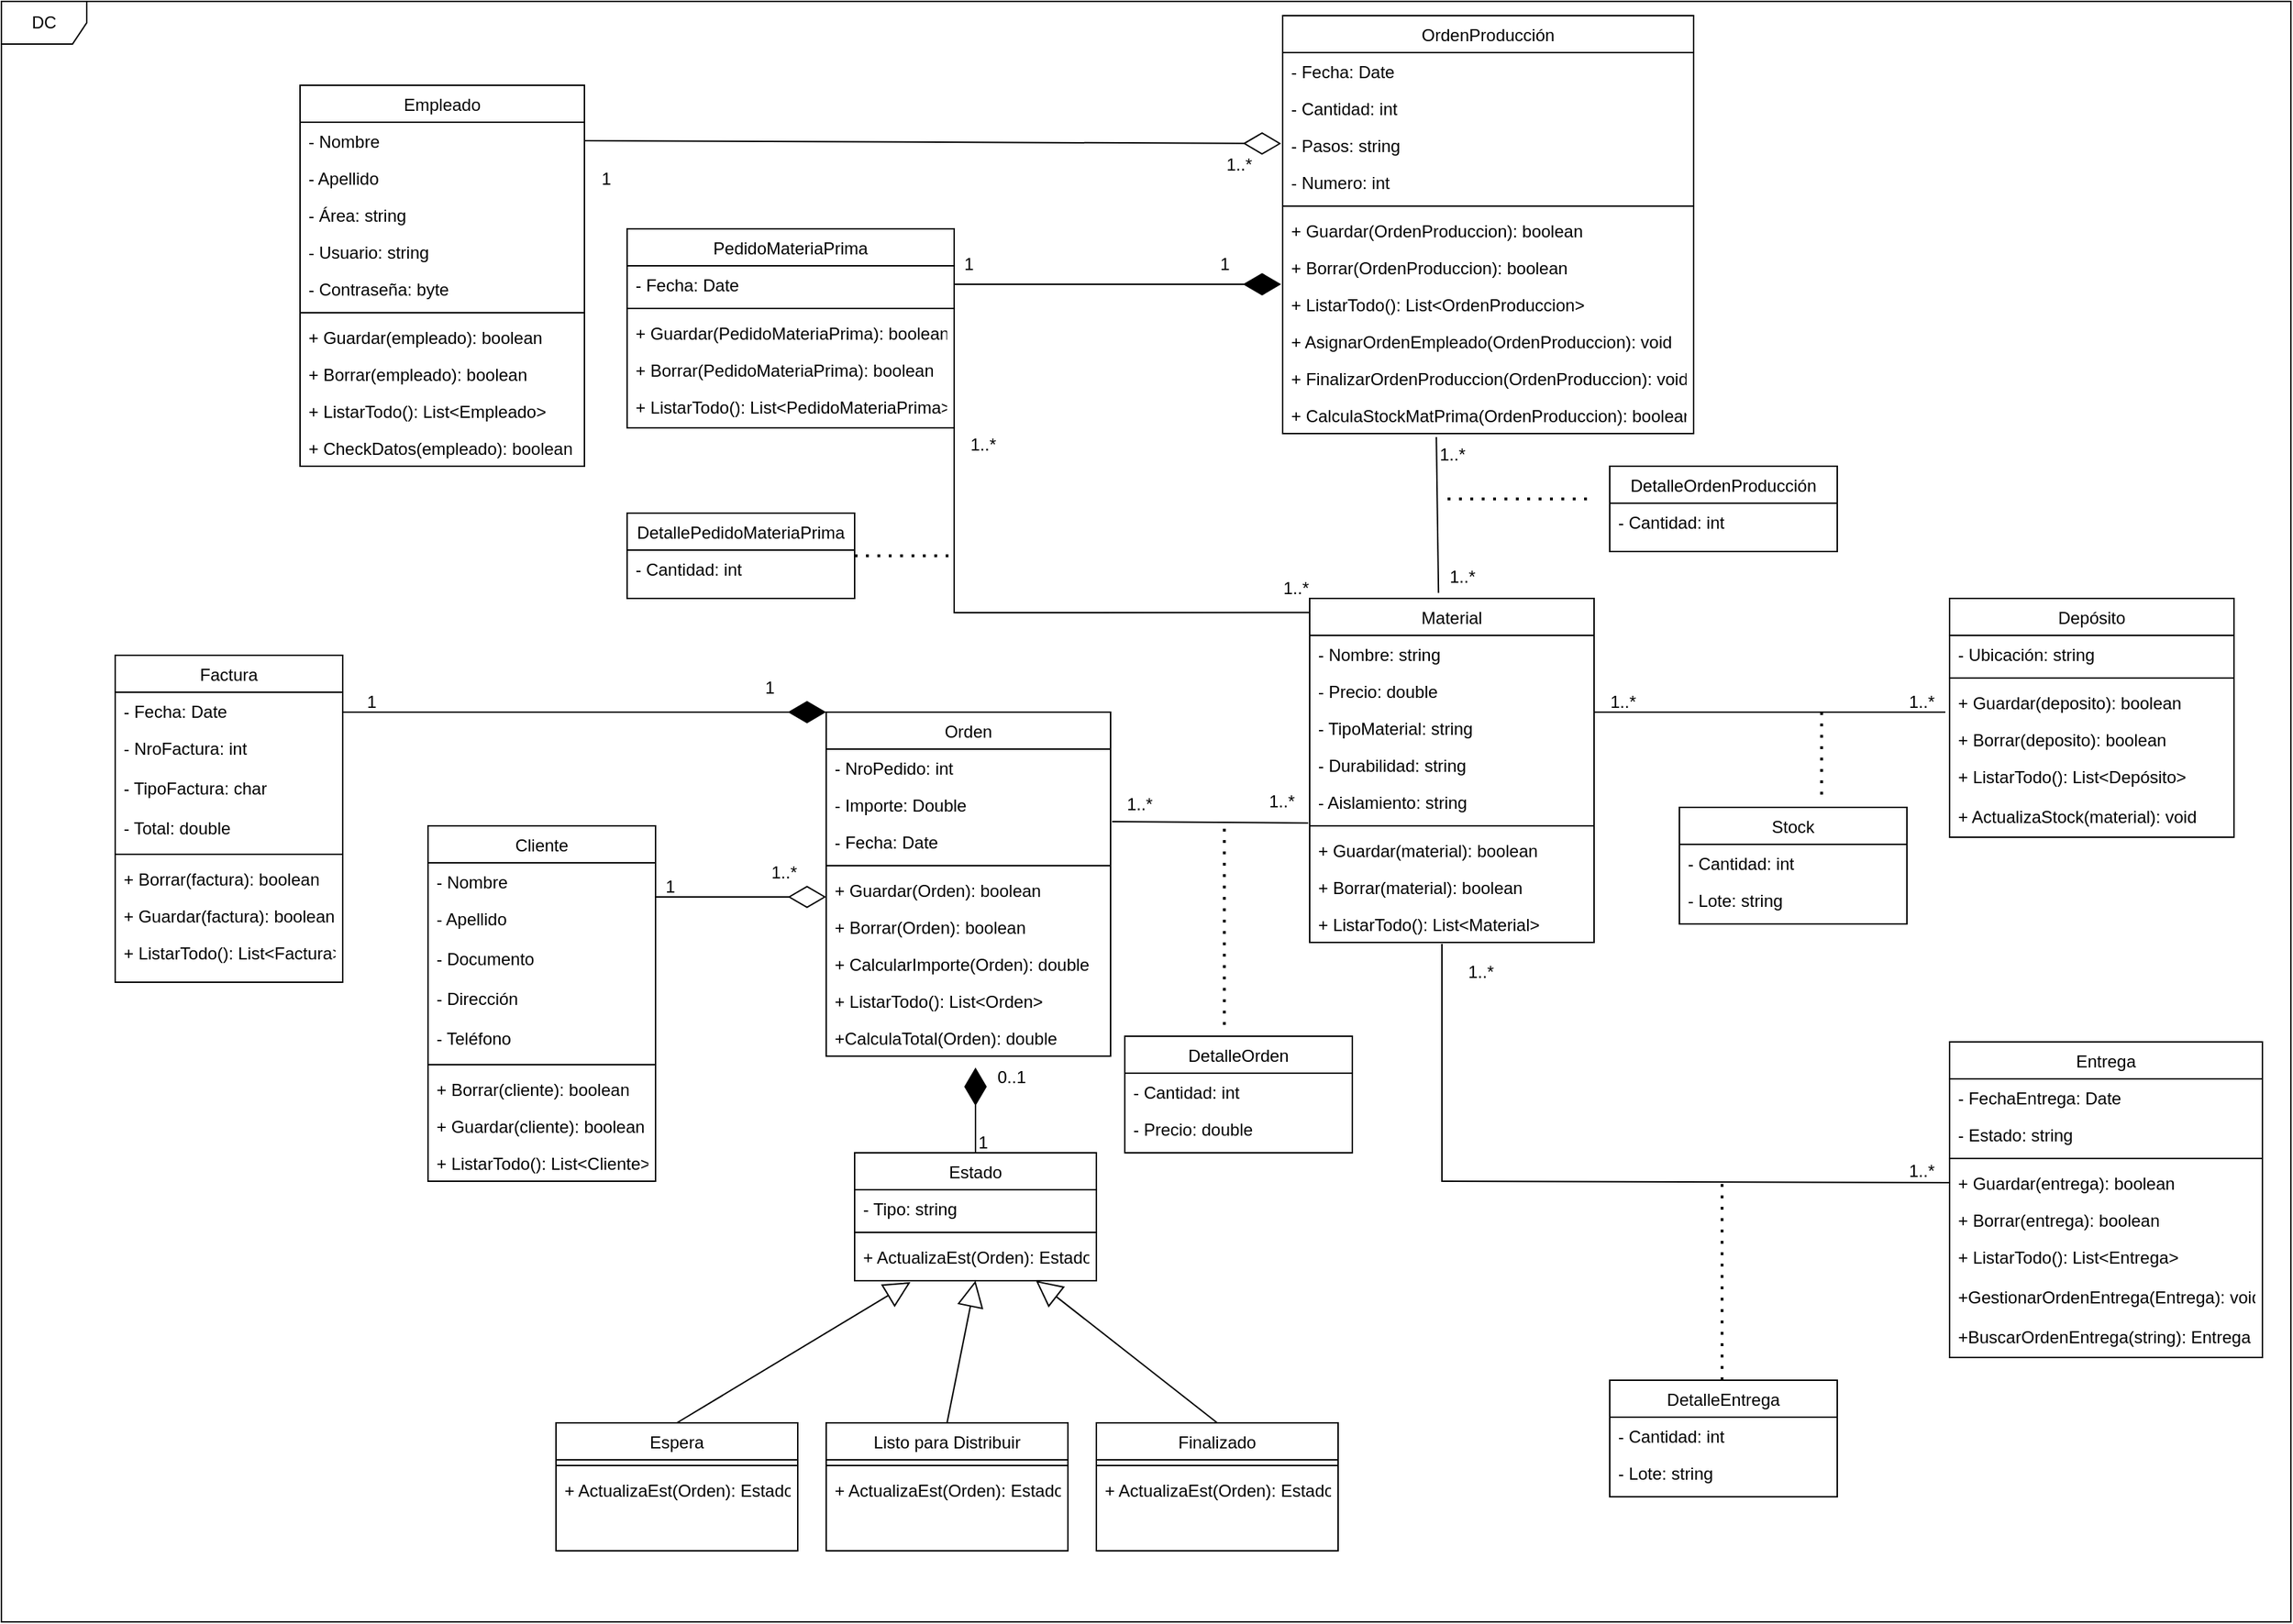 <mxfile version="24.3.1" type="device">
  <diagram id="C5RBs43oDa-KdzZeNtuy" name="Page-1">
    <mxGraphModel dx="2341" dy="2040" grid="1" gridSize="10" guides="1" tooltips="1" connect="1" arrows="1" fold="1" page="1" pageScale="1" pageWidth="827" pageHeight="1169" math="0" shadow="0">
      <root>
        <mxCell id="WIyWlLk6GJQsqaUBKTNV-0" />
        <mxCell id="WIyWlLk6GJQsqaUBKTNV-1" parent="WIyWlLk6GJQsqaUBKTNV-0" />
        <mxCell id="zkfFHV4jXpPFQw0GAbJ--0" value="Estado" style="swimlane;fontStyle=0;align=center;verticalAlign=top;childLayout=stackLayout;horizontal=1;startSize=26;horizontalStack=0;resizeParent=1;resizeLast=0;collapsible=1;marginBottom=0;rounded=0;shadow=0;strokeWidth=1;" parent="WIyWlLk6GJQsqaUBKTNV-1" vertex="1">
          <mxGeometry x="420" y="630" width="170" height="90" as="geometry">
            <mxRectangle x="230" y="140" width="160" height="26" as="alternateBounds" />
          </mxGeometry>
        </mxCell>
        <mxCell id="zkfFHV4jXpPFQw0GAbJ--1" value="- Tipo: string" style="text;align=left;verticalAlign=top;spacingLeft=4;spacingRight=4;overflow=hidden;rotatable=0;points=[[0,0.5],[1,0.5]];portConstraint=eastwest;" parent="zkfFHV4jXpPFQw0GAbJ--0" vertex="1">
          <mxGeometry y="26" width="170" height="26" as="geometry" />
        </mxCell>
        <mxCell id="zkfFHV4jXpPFQw0GAbJ--4" value="" style="line;html=1;strokeWidth=1;align=left;verticalAlign=middle;spacingTop=-1;spacingLeft=3;spacingRight=3;rotatable=0;labelPosition=right;points=[];portConstraint=eastwest;" parent="zkfFHV4jXpPFQw0GAbJ--0" vertex="1">
          <mxGeometry y="52" width="170" height="8" as="geometry" />
        </mxCell>
        <mxCell id="zkfFHV4jXpPFQw0GAbJ--5" value="+ ActualizaEst(Orden): Estado" style="text;align=left;verticalAlign=top;spacingLeft=4;spacingRight=4;overflow=hidden;rotatable=0;points=[[0,0.5],[1,0.5]];portConstraint=eastwest;" parent="zkfFHV4jXpPFQw0GAbJ--0" vertex="1">
          <mxGeometry y="60" width="170" height="26" as="geometry" />
        </mxCell>
        <mxCell id="zkfFHV4jXpPFQw0GAbJ--6" value="Cliente" style="swimlane;fontStyle=0;align=center;verticalAlign=top;childLayout=stackLayout;horizontal=1;startSize=26;horizontalStack=0;resizeParent=1;resizeLast=0;collapsible=1;marginBottom=0;rounded=0;shadow=0;strokeWidth=1;" parent="WIyWlLk6GJQsqaUBKTNV-1" vertex="1">
          <mxGeometry x="120" y="400" width="160" height="250" as="geometry">
            <mxRectangle x="130" y="380" width="160" height="26" as="alternateBounds" />
          </mxGeometry>
        </mxCell>
        <mxCell id="zkfFHV4jXpPFQw0GAbJ--7" value="- Nombre" style="text;align=left;verticalAlign=top;spacingLeft=4;spacingRight=4;overflow=hidden;rotatable=0;points=[[0,0.5],[1,0.5]];portConstraint=eastwest;" parent="zkfFHV4jXpPFQw0GAbJ--6" vertex="1">
          <mxGeometry y="26" width="160" height="26" as="geometry" />
        </mxCell>
        <mxCell id="zkfFHV4jXpPFQw0GAbJ--8" value="- Apellido" style="text;align=left;verticalAlign=top;spacingLeft=4;spacingRight=4;overflow=hidden;rotatable=0;points=[[0,0.5],[1,0.5]];portConstraint=eastwest;rounded=0;shadow=0;html=0;" parent="zkfFHV4jXpPFQw0GAbJ--6" vertex="1">
          <mxGeometry y="52" width="160" height="28" as="geometry" />
        </mxCell>
        <mxCell id="eec74nDfHOGVqvUnfNfP-1" value="- Documento" style="text;align=left;verticalAlign=top;spacingLeft=4;spacingRight=4;overflow=hidden;rotatable=0;points=[[0,0.5],[1,0.5]];portConstraint=eastwest;rounded=0;shadow=0;html=0;" parent="zkfFHV4jXpPFQw0GAbJ--6" vertex="1">
          <mxGeometry y="80" width="160" height="28" as="geometry" />
        </mxCell>
        <mxCell id="eec74nDfHOGVqvUnfNfP-2" value="- Dirección" style="text;align=left;verticalAlign=top;spacingLeft=4;spacingRight=4;overflow=hidden;rotatable=0;points=[[0,0.5],[1,0.5]];portConstraint=eastwest;rounded=0;shadow=0;html=0;" parent="zkfFHV4jXpPFQw0GAbJ--6" vertex="1">
          <mxGeometry y="108" width="160" height="28" as="geometry" />
        </mxCell>
        <mxCell id="eec74nDfHOGVqvUnfNfP-3" value="- Teléfono" style="text;align=left;verticalAlign=top;spacingLeft=4;spacingRight=4;overflow=hidden;rotatable=0;points=[[0,0.5],[1,0.5]];portConstraint=eastwest;rounded=0;shadow=0;html=0;" parent="zkfFHV4jXpPFQw0GAbJ--6" vertex="1">
          <mxGeometry y="136" width="160" height="28" as="geometry" />
        </mxCell>
        <mxCell id="zkfFHV4jXpPFQw0GAbJ--9" value="" style="line;html=1;strokeWidth=1;align=left;verticalAlign=middle;spacingTop=-1;spacingLeft=3;spacingRight=3;rotatable=0;labelPosition=right;points=[];portConstraint=eastwest;" parent="zkfFHV4jXpPFQw0GAbJ--6" vertex="1">
          <mxGeometry y="164" width="160" height="8" as="geometry" />
        </mxCell>
        <mxCell id="zkfFHV4jXpPFQw0GAbJ--11" value="+ Borrar(cliente): boolean" style="text;align=left;verticalAlign=top;spacingLeft=4;spacingRight=4;overflow=hidden;rotatable=0;points=[[0,0.5],[1,0.5]];portConstraint=eastwest;" parent="zkfFHV4jXpPFQw0GAbJ--6" vertex="1">
          <mxGeometry y="172" width="160" height="26" as="geometry" />
        </mxCell>
        <mxCell id="eec74nDfHOGVqvUnfNfP-4" value="+ Guardar(cliente): boolean" style="text;align=left;verticalAlign=top;spacingLeft=4;spacingRight=4;overflow=hidden;rotatable=0;points=[[0,0.5],[1,0.5]];portConstraint=eastwest;" parent="zkfFHV4jXpPFQw0GAbJ--6" vertex="1">
          <mxGeometry y="198" width="160" height="26" as="geometry" />
        </mxCell>
        <mxCell id="eec74nDfHOGVqvUnfNfP-5" value="+ ListarTodo(): List&lt;Cliente&gt;" style="text;align=left;verticalAlign=top;spacingLeft=4;spacingRight=4;overflow=hidden;rotatable=0;points=[[0,0.5],[1,0.5]];portConstraint=eastwest;" parent="zkfFHV4jXpPFQw0GAbJ--6" vertex="1">
          <mxGeometry y="224" width="160" height="26" as="geometry" />
        </mxCell>
        <mxCell id="zkfFHV4jXpPFQw0GAbJ--17" value="Orden" style="swimlane;fontStyle=0;align=center;verticalAlign=top;childLayout=stackLayout;horizontal=1;startSize=26;horizontalStack=0;resizeParent=1;resizeLast=0;collapsible=1;marginBottom=0;rounded=0;shadow=0;strokeWidth=1;" parent="WIyWlLk6GJQsqaUBKTNV-1" vertex="1">
          <mxGeometry x="400" y="320" width="200" height="242" as="geometry">
            <mxRectangle x="550" y="140" width="160" height="26" as="alternateBounds" />
          </mxGeometry>
        </mxCell>
        <mxCell id="zkfFHV4jXpPFQw0GAbJ--18" value="- NroPedido: int" style="text;align=left;verticalAlign=top;spacingLeft=4;spacingRight=4;overflow=hidden;rotatable=0;points=[[0,0.5],[1,0.5]];portConstraint=eastwest;" parent="zkfFHV4jXpPFQw0GAbJ--17" vertex="1">
          <mxGeometry y="26" width="200" height="26" as="geometry" />
        </mxCell>
        <mxCell id="zkfFHV4jXpPFQw0GAbJ--19" value="- Importe: Double" style="text;align=left;verticalAlign=top;spacingLeft=4;spacingRight=4;overflow=hidden;rotatable=0;points=[[0,0.5],[1,0.5]];portConstraint=eastwest;rounded=0;shadow=0;html=0;" parent="zkfFHV4jXpPFQw0GAbJ--17" vertex="1">
          <mxGeometry y="52" width="200" height="26" as="geometry" />
        </mxCell>
        <mxCell id="zkfFHV4jXpPFQw0GAbJ--20" value="- Fecha: Date" style="text;align=left;verticalAlign=top;spacingLeft=4;spacingRight=4;overflow=hidden;rotatable=0;points=[[0,0.5],[1,0.5]];portConstraint=eastwest;rounded=0;shadow=0;html=0;" parent="zkfFHV4jXpPFQw0GAbJ--17" vertex="1">
          <mxGeometry y="78" width="200" height="26" as="geometry" />
        </mxCell>
        <mxCell id="zkfFHV4jXpPFQw0GAbJ--23" value="" style="line;html=1;strokeWidth=1;align=left;verticalAlign=middle;spacingTop=-1;spacingLeft=3;spacingRight=3;rotatable=0;labelPosition=right;points=[];portConstraint=eastwest;" parent="zkfFHV4jXpPFQw0GAbJ--17" vertex="1">
          <mxGeometry y="104" width="200" height="8" as="geometry" />
        </mxCell>
        <mxCell id="zkfFHV4jXpPFQw0GAbJ--24" value="+ Guardar(Orden): boolean" style="text;align=left;verticalAlign=top;spacingLeft=4;spacingRight=4;overflow=hidden;rotatable=0;points=[[0,0.5],[1,0.5]];portConstraint=eastwest;" parent="zkfFHV4jXpPFQw0GAbJ--17" vertex="1">
          <mxGeometry y="112" width="200" height="26" as="geometry" />
        </mxCell>
        <mxCell id="zkfFHV4jXpPFQw0GAbJ--25" value="+ Borrar(Orden): boolean" style="text;align=left;verticalAlign=top;spacingLeft=4;spacingRight=4;overflow=hidden;rotatable=0;points=[[0,0.5],[1,0.5]];portConstraint=eastwest;" parent="zkfFHV4jXpPFQw0GAbJ--17" vertex="1">
          <mxGeometry y="138" width="200" height="26" as="geometry" />
        </mxCell>
        <mxCell id="eec74nDfHOGVqvUnfNfP-6" value="+ CalcularImporte(Orden): double" style="text;align=left;verticalAlign=top;spacingLeft=4;spacingRight=4;overflow=hidden;rotatable=0;points=[[0,0.5],[1,0.5]];portConstraint=eastwest;" parent="zkfFHV4jXpPFQw0GAbJ--17" vertex="1">
          <mxGeometry y="164" width="200" height="26" as="geometry" />
        </mxCell>
        <mxCell id="eec74nDfHOGVqvUnfNfP-7" value="+ ListarTodo(): List&lt;Orden&gt;" style="text;align=left;verticalAlign=top;spacingLeft=4;spacingRight=4;overflow=hidden;rotatable=0;points=[[0,0.5],[1,0.5]];portConstraint=eastwest;" parent="zkfFHV4jXpPFQw0GAbJ--17" vertex="1">
          <mxGeometry y="190" width="200" height="26" as="geometry" />
        </mxCell>
        <mxCell id="77dy3_V7ZbpYjgNAwlDc-8" value="+CalculaTotal(Orden): double" style="text;align=left;verticalAlign=top;spacingLeft=4;spacingRight=4;overflow=hidden;rotatable=0;points=[[0,0.5],[1,0.5]];portConstraint=eastwest;" vertex="1" parent="zkfFHV4jXpPFQw0GAbJ--17">
          <mxGeometry y="216" width="200" height="26" as="geometry" />
        </mxCell>
        <mxCell id="eec74nDfHOGVqvUnfNfP-8" value="" style="endArrow=block;endSize=16;endFill=0;html=1;rounded=0;entryX=0.231;entryY=1.192;entryDx=0;entryDy=0;entryPerimeter=0;exitX=0.5;exitY=0;exitDx=0;exitDy=0;" parent="WIyWlLk6GJQsqaUBKTNV-1" source="eec74nDfHOGVqvUnfNfP-9" target="zkfFHV4jXpPFQw0GAbJ--5" edge="1">
          <mxGeometry x="-0.188" y="65" width="160" relative="1" as="geometry">
            <mxPoint x="380" y="820" as="sourcePoint" />
            <mxPoint x="350" y="830" as="targetPoint" />
            <mxPoint as="offset" />
          </mxGeometry>
        </mxCell>
        <mxCell id="eec74nDfHOGVqvUnfNfP-9" value="Espera" style="swimlane;fontStyle=0;align=center;verticalAlign=top;childLayout=stackLayout;horizontal=1;startSize=26;horizontalStack=0;resizeParent=1;resizeLast=0;collapsible=1;marginBottom=0;rounded=0;shadow=0;strokeWidth=1;" parent="WIyWlLk6GJQsqaUBKTNV-1" vertex="1">
          <mxGeometry x="210" y="820" width="170" height="90" as="geometry">
            <mxRectangle x="230" y="140" width="160" height="26" as="alternateBounds" />
          </mxGeometry>
        </mxCell>
        <mxCell id="eec74nDfHOGVqvUnfNfP-11" value="" style="line;html=1;strokeWidth=1;align=left;verticalAlign=middle;spacingTop=-1;spacingLeft=3;spacingRight=3;rotatable=0;labelPosition=right;points=[];portConstraint=eastwest;" parent="eec74nDfHOGVqvUnfNfP-9" vertex="1">
          <mxGeometry y="26" width="170" height="8" as="geometry" />
        </mxCell>
        <mxCell id="eec74nDfHOGVqvUnfNfP-12" value="+ ActualizaEst(Orden): Estado" style="text;align=left;verticalAlign=top;spacingLeft=4;spacingRight=4;overflow=hidden;rotatable=0;points=[[0,0.5],[1,0.5]];portConstraint=eastwest;" parent="eec74nDfHOGVqvUnfNfP-9" vertex="1">
          <mxGeometry y="34" width="170" height="26" as="geometry" />
        </mxCell>
        <mxCell id="eec74nDfHOGVqvUnfNfP-13" value="Finalizado" style="swimlane;fontStyle=0;align=center;verticalAlign=top;childLayout=stackLayout;horizontal=1;startSize=26;horizontalStack=0;resizeParent=1;resizeLast=0;collapsible=1;marginBottom=0;rounded=0;shadow=0;strokeWidth=1;" parent="WIyWlLk6GJQsqaUBKTNV-1" vertex="1">
          <mxGeometry x="590" y="820" width="170" height="90" as="geometry">
            <mxRectangle x="230" y="140" width="160" height="26" as="alternateBounds" />
          </mxGeometry>
        </mxCell>
        <mxCell id="eec74nDfHOGVqvUnfNfP-15" value="" style="line;html=1;strokeWidth=1;align=left;verticalAlign=middle;spacingTop=-1;spacingLeft=3;spacingRight=3;rotatable=0;labelPosition=right;points=[];portConstraint=eastwest;" parent="eec74nDfHOGVqvUnfNfP-13" vertex="1">
          <mxGeometry y="26" width="170" height="8" as="geometry" />
        </mxCell>
        <mxCell id="eec74nDfHOGVqvUnfNfP-16" value="+ ActualizaEst(Orden): Estado" style="text;align=left;verticalAlign=top;spacingLeft=4;spacingRight=4;overflow=hidden;rotatable=0;points=[[0,0.5],[1,0.5]];portConstraint=eastwest;" parent="eec74nDfHOGVqvUnfNfP-13" vertex="1">
          <mxGeometry y="34" width="170" height="26" as="geometry" />
        </mxCell>
        <mxCell id="eec74nDfHOGVqvUnfNfP-17" value="" style="endArrow=block;endSize=16;endFill=0;html=1;rounded=0;entryX=0.75;entryY=1;entryDx=0;entryDy=0;exitX=0.5;exitY=0;exitDx=0;exitDy=0;" parent="WIyWlLk6GJQsqaUBKTNV-1" source="eec74nDfHOGVqvUnfNfP-13" target="zkfFHV4jXpPFQw0GAbJ--0" edge="1">
          <mxGeometry x="-0.188" y="65" width="160" relative="1" as="geometry">
            <mxPoint x="390" y="830" as="sourcePoint" />
            <mxPoint x="467" y="731" as="targetPoint" />
            <mxPoint as="offset" />
          </mxGeometry>
        </mxCell>
        <mxCell id="eec74nDfHOGVqvUnfNfP-18" value="Material" style="swimlane;fontStyle=0;align=center;verticalAlign=top;childLayout=stackLayout;horizontal=1;startSize=26;horizontalStack=0;resizeParent=1;resizeLast=0;collapsible=1;marginBottom=0;rounded=0;shadow=0;strokeWidth=1;" parent="WIyWlLk6GJQsqaUBKTNV-1" vertex="1">
          <mxGeometry x="740" y="240" width="200" height="242" as="geometry">
            <mxRectangle x="550" y="140" width="160" height="26" as="alternateBounds" />
          </mxGeometry>
        </mxCell>
        <mxCell id="eec74nDfHOGVqvUnfNfP-19" value="- Nombre: string" style="text;align=left;verticalAlign=top;spacingLeft=4;spacingRight=4;overflow=hidden;rotatable=0;points=[[0,0.5],[1,0.5]];portConstraint=eastwest;" parent="eec74nDfHOGVqvUnfNfP-18" vertex="1">
          <mxGeometry y="26" width="200" height="26" as="geometry" />
        </mxCell>
        <mxCell id="eec74nDfHOGVqvUnfNfP-20" value="- Precio: double" style="text;align=left;verticalAlign=top;spacingLeft=4;spacingRight=4;overflow=hidden;rotatable=0;points=[[0,0.5],[1,0.5]];portConstraint=eastwest;rounded=0;shadow=0;html=0;" parent="eec74nDfHOGVqvUnfNfP-18" vertex="1">
          <mxGeometry y="52" width="200" height="26" as="geometry" />
        </mxCell>
        <mxCell id="eec74nDfHOGVqvUnfNfP-21" value="- TipoMaterial: string" style="text;align=left;verticalAlign=top;spacingLeft=4;spacingRight=4;overflow=hidden;rotatable=0;points=[[0,0.5],[1,0.5]];portConstraint=eastwest;rounded=0;shadow=0;html=0;" parent="eec74nDfHOGVqvUnfNfP-18" vertex="1">
          <mxGeometry y="78" width="200" height="26" as="geometry" />
        </mxCell>
        <mxCell id="eec74nDfHOGVqvUnfNfP-28" value="- Durabilidad: string" style="text;align=left;verticalAlign=top;spacingLeft=4;spacingRight=4;overflow=hidden;rotatable=0;points=[[0,0.5],[1,0.5]];portConstraint=eastwest;rounded=0;shadow=0;html=0;" parent="eec74nDfHOGVqvUnfNfP-18" vertex="1">
          <mxGeometry y="104" width="200" height="26" as="geometry" />
        </mxCell>
        <mxCell id="eec74nDfHOGVqvUnfNfP-27" value="- Aislamiento: string" style="text;align=left;verticalAlign=top;spacingLeft=4;spacingRight=4;overflow=hidden;rotatable=0;points=[[0,0.5],[1,0.5]];portConstraint=eastwest;rounded=0;shadow=0;html=0;" parent="eec74nDfHOGVqvUnfNfP-18" vertex="1">
          <mxGeometry y="130" width="200" height="26" as="geometry" />
        </mxCell>
        <mxCell id="eec74nDfHOGVqvUnfNfP-22" value="" style="line;html=1;strokeWidth=1;align=left;verticalAlign=middle;spacingTop=-1;spacingLeft=3;spacingRight=3;rotatable=0;labelPosition=right;points=[];portConstraint=eastwest;" parent="eec74nDfHOGVqvUnfNfP-18" vertex="1">
          <mxGeometry y="156" width="200" height="8" as="geometry" />
        </mxCell>
        <mxCell id="eec74nDfHOGVqvUnfNfP-23" value="+ Guardar(material): boolean" style="text;align=left;verticalAlign=top;spacingLeft=4;spacingRight=4;overflow=hidden;rotatable=0;points=[[0,0.5],[1,0.5]];portConstraint=eastwest;" parent="eec74nDfHOGVqvUnfNfP-18" vertex="1">
          <mxGeometry y="164" width="200" height="26" as="geometry" />
        </mxCell>
        <mxCell id="eec74nDfHOGVqvUnfNfP-24" value="+ Borrar(material): boolean" style="text;align=left;verticalAlign=top;spacingLeft=4;spacingRight=4;overflow=hidden;rotatable=0;points=[[0,0.5],[1,0.5]];portConstraint=eastwest;" parent="eec74nDfHOGVqvUnfNfP-18" vertex="1">
          <mxGeometry y="190" width="200" height="26" as="geometry" />
        </mxCell>
        <mxCell id="eec74nDfHOGVqvUnfNfP-26" value="+ ListarTodo(): List&lt;Material&gt;" style="text;align=left;verticalAlign=top;spacingLeft=4;spacingRight=4;overflow=hidden;rotatable=0;points=[[0,0.5],[1,0.5]];portConstraint=eastwest;" parent="eec74nDfHOGVqvUnfNfP-18" vertex="1">
          <mxGeometry y="216" width="200" height="26" as="geometry" />
        </mxCell>
        <mxCell id="eec74nDfHOGVqvUnfNfP-29" value="Depósito" style="swimlane;fontStyle=0;align=center;verticalAlign=top;childLayout=stackLayout;horizontal=1;startSize=26;horizontalStack=0;resizeParent=1;resizeLast=0;collapsible=1;marginBottom=0;rounded=0;shadow=0;strokeWidth=1;" parent="WIyWlLk6GJQsqaUBKTNV-1" vertex="1">
          <mxGeometry x="1190" y="240" width="200" height="168" as="geometry">
            <mxRectangle x="550" y="140" width="160" height="26" as="alternateBounds" />
          </mxGeometry>
        </mxCell>
        <mxCell id="eec74nDfHOGVqvUnfNfP-31" value="- Ubicación: string" style="text;align=left;verticalAlign=top;spacingLeft=4;spacingRight=4;overflow=hidden;rotatable=0;points=[[0,0.5],[1,0.5]];portConstraint=eastwest;rounded=0;shadow=0;html=0;" parent="eec74nDfHOGVqvUnfNfP-29" vertex="1">
          <mxGeometry y="26" width="200" height="26" as="geometry" />
        </mxCell>
        <mxCell id="eec74nDfHOGVqvUnfNfP-35" value="" style="line;html=1;strokeWidth=1;align=left;verticalAlign=middle;spacingTop=-1;spacingLeft=3;spacingRight=3;rotatable=0;labelPosition=right;points=[];portConstraint=eastwest;" parent="eec74nDfHOGVqvUnfNfP-29" vertex="1">
          <mxGeometry y="52" width="200" height="8" as="geometry" />
        </mxCell>
        <mxCell id="eec74nDfHOGVqvUnfNfP-36" value="+ Guardar(deposito): boolean" style="text;align=left;verticalAlign=top;spacingLeft=4;spacingRight=4;overflow=hidden;rotatable=0;points=[[0,0.5],[1,0.5]];portConstraint=eastwest;" parent="eec74nDfHOGVqvUnfNfP-29" vertex="1">
          <mxGeometry y="60" width="200" height="26" as="geometry" />
        </mxCell>
        <mxCell id="eec74nDfHOGVqvUnfNfP-37" value="+ Borrar(deposito): boolean" style="text;align=left;verticalAlign=top;spacingLeft=4;spacingRight=4;overflow=hidden;rotatable=0;points=[[0,0.5],[1,0.5]];portConstraint=eastwest;" parent="eec74nDfHOGVqvUnfNfP-29" vertex="1">
          <mxGeometry y="86" width="200" height="26" as="geometry" />
        </mxCell>
        <mxCell id="eec74nDfHOGVqvUnfNfP-38" value="+ ListarTodo(): List&lt;Depósito&gt;" style="text;align=left;verticalAlign=top;spacingLeft=4;spacingRight=4;overflow=hidden;rotatable=0;points=[[0,0.5],[1,0.5]];portConstraint=eastwest;" parent="eec74nDfHOGVqvUnfNfP-29" vertex="1">
          <mxGeometry y="112" width="200" height="28" as="geometry" />
        </mxCell>
        <mxCell id="eec74nDfHOGVqvUnfNfP-39" value="+ ActualizaStock(material): void" style="text;align=left;verticalAlign=top;spacingLeft=4;spacingRight=4;overflow=hidden;rotatable=0;points=[[0,0.5],[1,0.5]];portConstraint=eastwest;" parent="eec74nDfHOGVqvUnfNfP-29" vertex="1">
          <mxGeometry y="140" width="200" height="28" as="geometry" />
        </mxCell>
        <mxCell id="eec74nDfHOGVqvUnfNfP-40" value="Entrega" style="swimlane;fontStyle=0;align=center;verticalAlign=top;childLayout=stackLayout;horizontal=1;startSize=26;horizontalStack=0;resizeParent=1;resizeLast=0;collapsible=1;marginBottom=0;rounded=0;shadow=0;strokeWidth=1;" parent="WIyWlLk6GJQsqaUBKTNV-1" vertex="1">
          <mxGeometry x="1190" y="552" width="220" height="222" as="geometry">
            <mxRectangle x="550" y="140" width="160" height="26" as="alternateBounds" />
          </mxGeometry>
        </mxCell>
        <mxCell id="eec74nDfHOGVqvUnfNfP-41" value="- FechaEntrega: Date" style="text;align=left;verticalAlign=top;spacingLeft=4;spacingRight=4;overflow=hidden;rotatable=0;points=[[0,0.5],[1,0.5]];portConstraint=eastwest;rounded=0;shadow=0;html=0;" parent="eec74nDfHOGVqvUnfNfP-40" vertex="1">
          <mxGeometry y="26" width="220" height="26" as="geometry" />
        </mxCell>
        <mxCell id="eec74nDfHOGVqvUnfNfP-47" value="- Estado: string" style="text;align=left;verticalAlign=top;spacingLeft=4;spacingRight=4;overflow=hidden;rotatable=0;points=[[0,0.5],[1,0.5]];portConstraint=eastwest;rounded=0;shadow=0;html=0;" parent="eec74nDfHOGVqvUnfNfP-40" vertex="1">
          <mxGeometry y="52" width="220" height="26" as="geometry" />
        </mxCell>
        <mxCell id="eec74nDfHOGVqvUnfNfP-42" value="" style="line;html=1;strokeWidth=1;align=left;verticalAlign=middle;spacingTop=-1;spacingLeft=3;spacingRight=3;rotatable=0;labelPosition=right;points=[];portConstraint=eastwest;" parent="eec74nDfHOGVqvUnfNfP-40" vertex="1">
          <mxGeometry y="78" width="220" height="8" as="geometry" />
        </mxCell>
        <mxCell id="eec74nDfHOGVqvUnfNfP-43" value="+ Guardar(entrega): boolean" style="text;align=left;verticalAlign=top;spacingLeft=4;spacingRight=4;overflow=hidden;rotatable=0;points=[[0,0.5],[1,0.5]];portConstraint=eastwest;" parent="eec74nDfHOGVqvUnfNfP-40" vertex="1">
          <mxGeometry y="86" width="220" height="26" as="geometry" />
        </mxCell>
        <mxCell id="eec74nDfHOGVqvUnfNfP-44" value="+ Borrar(entrega): boolean" style="text;align=left;verticalAlign=top;spacingLeft=4;spacingRight=4;overflow=hidden;rotatable=0;points=[[0,0.5],[1,0.5]];portConstraint=eastwest;" parent="eec74nDfHOGVqvUnfNfP-40" vertex="1">
          <mxGeometry y="112" width="220" height="26" as="geometry" />
        </mxCell>
        <mxCell id="eec74nDfHOGVqvUnfNfP-45" value="+ ListarTodo(): List&lt;Entrega&gt;" style="text;align=left;verticalAlign=top;spacingLeft=4;spacingRight=4;overflow=hidden;rotatable=0;points=[[0,0.5],[1,0.5]];portConstraint=eastwest;" parent="eec74nDfHOGVqvUnfNfP-40" vertex="1">
          <mxGeometry y="138" width="220" height="28" as="geometry" />
        </mxCell>
        <mxCell id="77dy3_V7ZbpYjgNAwlDc-6" value="+GestionarOrdenEntrega(Entrega): void" style="text;align=left;verticalAlign=top;spacingLeft=4;spacingRight=4;overflow=hidden;rotatable=0;points=[[0,0.5],[1,0.5]];portConstraint=eastwest;" vertex="1" parent="eec74nDfHOGVqvUnfNfP-40">
          <mxGeometry y="166" width="220" height="28" as="geometry" />
        </mxCell>
        <mxCell id="77dy3_V7ZbpYjgNAwlDc-7" value="+BuscarOrdenEntrega(string): Entrega" style="text;align=left;verticalAlign=top;spacingLeft=4;spacingRight=4;overflow=hidden;rotatable=0;points=[[0,0.5],[1,0.5]];portConstraint=eastwest;" vertex="1" parent="eec74nDfHOGVqvUnfNfP-40">
          <mxGeometry y="194" width="220" height="28" as="geometry" />
        </mxCell>
        <mxCell id="eec74nDfHOGVqvUnfNfP-48" value="Listo para Distribuir" style="swimlane;fontStyle=0;align=center;verticalAlign=top;childLayout=stackLayout;horizontal=1;startSize=26;horizontalStack=0;resizeParent=1;resizeLast=0;collapsible=1;marginBottom=0;rounded=0;shadow=0;strokeWidth=1;" parent="WIyWlLk6GJQsqaUBKTNV-1" vertex="1">
          <mxGeometry x="400" y="820" width="170" height="90" as="geometry">
            <mxRectangle x="230" y="140" width="160" height="26" as="alternateBounds" />
          </mxGeometry>
        </mxCell>
        <mxCell id="eec74nDfHOGVqvUnfNfP-49" value="" style="line;html=1;strokeWidth=1;align=left;verticalAlign=middle;spacingTop=-1;spacingLeft=3;spacingRight=3;rotatable=0;labelPosition=right;points=[];portConstraint=eastwest;" parent="eec74nDfHOGVqvUnfNfP-48" vertex="1">
          <mxGeometry y="26" width="170" height="8" as="geometry" />
        </mxCell>
        <mxCell id="eec74nDfHOGVqvUnfNfP-50" value="+ ActualizaEst(Orden): Estado" style="text;align=left;verticalAlign=top;spacingLeft=4;spacingRight=4;overflow=hidden;rotatable=0;points=[[0,0.5],[1,0.5]];portConstraint=eastwest;" parent="eec74nDfHOGVqvUnfNfP-48" vertex="1">
          <mxGeometry y="34" width="170" height="26" as="geometry" />
        </mxCell>
        <mxCell id="eec74nDfHOGVqvUnfNfP-51" value="" style="endArrow=block;endSize=16;endFill=0;html=1;rounded=0;entryX=0.5;entryY=1;entryDx=0;entryDy=0;exitX=0.5;exitY=0;exitDx=0;exitDy=0;" parent="WIyWlLk6GJQsqaUBKTNV-1" source="eec74nDfHOGVqvUnfNfP-48" target="zkfFHV4jXpPFQw0GAbJ--0" edge="1">
          <mxGeometry x="-0.188" y="65" width="160" relative="1" as="geometry">
            <mxPoint x="305" y="830" as="sourcePoint" />
            <mxPoint x="467" y="731" as="targetPoint" />
            <mxPoint as="offset" />
          </mxGeometry>
        </mxCell>
        <mxCell id="eec74nDfHOGVqvUnfNfP-55" value="" style="endArrow=none;html=1;rounded=0;exitX=0;exitY=0.5;exitDx=0;exitDy=0;entryX=0.465;entryY=1.038;entryDx=0;entryDy=0;entryPerimeter=0;" parent="WIyWlLk6GJQsqaUBKTNV-1" source="eec74nDfHOGVqvUnfNfP-43" target="eec74nDfHOGVqvUnfNfP-26" edge="1">
          <mxGeometry width="50" height="50" relative="1" as="geometry">
            <mxPoint x="790" y="540" as="sourcePoint" />
            <mxPoint x="840" y="490" as="targetPoint" />
            <Array as="points">
              <mxPoint x="833" y="650" />
            </Array>
          </mxGeometry>
        </mxCell>
        <mxCell id="eec74nDfHOGVqvUnfNfP-56" value="1..*" style="text;html=1;align=center;verticalAlign=middle;resizable=0;points=[];autosize=1;strokeColor=none;fillColor=none;" parent="WIyWlLk6GJQsqaUBKTNV-1" vertex="1">
          <mxGeometry x="840" y="488" width="40" height="30" as="geometry" />
        </mxCell>
        <mxCell id="eec74nDfHOGVqvUnfNfP-57" value="1..*" style="text;html=1;align=center;verticalAlign=middle;resizable=0;points=[];autosize=1;strokeColor=none;fillColor=none;" parent="WIyWlLk6GJQsqaUBKTNV-1" vertex="1">
          <mxGeometry x="1150" y="628" width="40" height="30" as="geometry" />
        </mxCell>
        <mxCell id="eec74nDfHOGVqvUnfNfP-58" value="" style="endArrow=none;html=1;rounded=0;entryX=-0.015;entryY=0.769;entryDx=0;entryDy=0;entryPerimeter=0;" parent="WIyWlLk6GJQsqaUBKTNV-1" target="eec74nDfHOGVqvUnfNfP-36" edge="1">
          <mxGeometry width="50" height="50" relative="1" as="geometry">
            <mxPoint x="940" y="320" as="sourcePoint" />
            <mxPoint x="990" y="270" as="targetPoint" />
          </mxGeometry>
        </mxCell>
        <mxCell id="eec74nDfHOGVqvUnfNfP-59" value="1..*" style="text;html=1;align=center;verticalAlign=middle;resizable=0;points=[];autosize=1;strokeColor=none;fillColor=none;" parent="WIyWlLk6GJQsqaUBKTNV-1" vertex="1">
          <mxGeometry x="940" y="298" width="40" height="30" as="geometry" />
        </mxCell>
        <mxCell id="eec74nDfHOGVqvUnfNfP-60" value="1..*" style="text;html=1;align=center;verticalAlign=middle;resizable=0;points=[];autosize=1;strokeColor=none;fillColor=none;" parent="WIyWlLk6GJQsqaUBKTNV-1" vertex="1">
          <mxGeometry x="1150" y="298" width="40" height="30" as="geometry" />
        </mxCell>
        <mxCell id="eec74nDfHOGVqvUnfNfP-61" value="PedidoMateriaPrima" style="swimlane;fontStyle=0;align=center;verticalAlign=top;childLayout=stackLayout;horizontal=1;startSize=26;horizontalStack=0;resizeParent=1;resizeLast=0;collapsible=1;marginBottom=0;rounded=0;shadow=0;strokeWidth=1;" parent="WIyWlLk6GJQsqaUBKTNV-1" vertex="1">
          <mxGeometry x="260" y="-20" width="230" height="140" as="geometry">
            <mxRectangle x="550" y="140" width="160" height="26" as="alternateBounds" />
          </mxGeometry>
        </mxCell>
        <mxCell id="eec74nDfHOGVqvUnfNfP-64" value="- Fecha: Date" style="text;align=left;verticalAlign=top;spacingLeft=4;spacingRight=4;overflow=hidden;rotatable=0;points=[[0,0.5],[1,0.5]];portConstraint=eastwest;rounded=0;shadow=0;html=0;" parent="eec74nDfHOGVqvUnfNfP-61" vertex="1">
          <mxGeometry y="26" width="230" height="26" as="geometry" />
        </mxCell>
        <mxCell id="eec74nDfHOGVqvUnfNfP-65" value="" style="line;html=1;strokeWidth=1;align=left;verticalAlign=middle;spacingTop=-1;spacingLeft=3;spacingRight=3;rotatable=0;labelPosition=right;points=[];portConstraint=eastwest;" parent="eec74nDfHOGVqvUnfNfP-61" vertex="1">
          <mxGeometry y="52" width="230" height="8" as="geometry" />
        </mxCell>
        <mxCell id="eec74nDfHOGVqvUnfNfP-66" value="+ Guardar(PedidoMateriaPrima): boolean" style="text;align=left;verticalAlign=top;spacingLeft=4;spacingRight=4;overflow=hidden;rotatable=0;points=[[0,0.5],[1,0.5]];portConstraint=eastwest;" parent="eec74nDfHOGVqvUnfNfP-61" vertex="1">
          <mxGeometry y="60" width="230" height="26" as="geometry" />
        </mxCell>
        <mxCell id="eec74nDfHOGVqvUnfNfP-67" value="+ Borrar(PedidoMateriaPrima): boolean" style="text;align=left;verticalAlign=top;spacingLeft=4;spacingRight=4;overflow=hidden;rotatable=0;points=[[0,0.5],[1,0.5]];portConstraint=eastwest;" parent="eec74nDfHOGVqvUnfNfP-61" vertex="1">
          <mxGeometry y="86" width="230" height="26" as="geometry" />
        </mxCell>
        <mxCell id="eec74nDfHOGVqvUnfNfP-69" value="+ ListarTodo(): List&lt;PedidoMateriaPrima&gt;" style="text;align=left;verticalAlign=top;spacingLeft=4;spacingRight=4;overflow=hidden;rotatable=0;points=[[0,0.5],[1,0.5]];portConstraint=eastwest;" parent="eec74nDfHOGVqvUnfNfP-61" vertex="1">
          <mxGeometry y="112" width="230" height="26" as="geometry" />
        </mxCell>
        <mxCell id="eec74nDfHOGVqvUnfNfP-70" value="" style="endArrow=none;html=1;rounded=0;exitX=1;exitY=1;exitDx=0;exitDy=0;entryX=0;entryY=0.041;entryDx=0;entryDy=0;entryPerimeter=0;" parent="WIyWlLk6GJQsqaUBKTNV-1" source="eec74nDfHOGVqvUnfNfP-61" target="eec74nDfHOGVqvUnfNfP-18" edge="1">
          <mxGeometry width="50" height="50" relative="1" as="geometry">
            <mxPoint x="620" y="251" as="sourcePoint" />
            <mxPoint x="670" y="200" as="targetPoint" />
            <Array as="points">
              <mxPoint x="490" y="250" />
            </Array>
          </mxGeometry>
        </mxCell>
        <mxCell id="eec74nDfHOGVqvUnfNfP-71" value="1..*" style="text;html=1;align=center;verticalAlign=middle;resizable=0;points=[];autosize=1;strokeColor=none;fillColor=none;" parent="WIyWlLk6GJQsqaUBKTNV-1" vertex="1">
          <mxGeometry x="490" y="117" width="40" height="30" as="geometry" />
        </mxCell>
        <mxCell id="eec74nDfHOGVqvUnfNfP-72" value="1..*" style="text;html=1;align=center;verticalAlign=middle;resizable=0;points=[];autosize=1;strokeColor=none;fillColor=none;" parent="WIyWlLk6GJQsqaUBKTNV-1" vertex="1">
          <mxGeometry x="710" y="218" width="40" height="30" as="geometry" />
        </mxCell>
        <mxCell id="eec74nDfHOGVqvUnfNfP-73" value="" style="endArrow=diamondThin;endFill=1;endSize=24;html=1;rounded=0;exitX=0.5;exitY=0;exitDx=0;exitDy=0;" parent="WIyWlLk6GJQsqaUBKTNV-1" source="zkfFHV4jXpPFQw0GAbJ--0" edge="1">
          <mxGeometry width="160" relative="1" as="geometry">
            <mxPoint x="330" y="560" as="sourcePoint" />
            <mxPoint x="505" y="570" as="targetPoint" />
          </mxGeometry>
        </mxCell>
        <mxCell id="eec74nDfHOGVqvUnfNfP-74" value="1" style="text;html=1;align=center;verticalAlign=middle;resizable=0;points=[];autosize=1;strokeColor=none;fillColor=none;" parent="WIyWlLk6GJQsqaUBKTNV-1" vertex="1">
          <mxGeometry x="495" y="608" width="30" height="30" as="geometry" />
        </mxCell>
        <mxCell id="eec74nDfHOGVqvUnfNfP-75" value="0..1" style="text;html=1;align=center;verticalAlign=middle;resizable=0;points=[];autosize=1;strokeColor=none;fillColor=none;" parent="WIyWlLk6GJQsqaUBKTNV-1" vertex="1">
          <mxGeometry x="510" y="562" width="40" height="30" as="geometry" />
        </mxCell>
        <mxCell id="eec74nDfHOGVqvUnfNfP-77" value="" style="endArrow=diamondThin;endFill=0;endSize=24;html=1;rounded=0;" parent="WIyWlLk6GJQsqaUBKTNV-1" edge="1">
          <mxGeometry width="160" relative="1" as="geometry">
            <mxPoint x="280" y="450" as="sourcePoint" />
            <mxPoint x="400" y="450" as="targetPoint" />
          </mxGeometry>
        </mxCell>
        <mxCell id="eec74nDfHOGVqvUnfNfP-78" value="1" style="text;html=1;align=center;verticalAlign=middle;resizable=0;points=[];autosize=1;strokeColor=none;fillColor=none;" parent="WIyWlLk6GJQsqaUBKTNV-1" vertex="1">
          <mxGeometry x="275" y="428" width="30" height="30" as="geometry" />
        </mxCell>
        <mxCell id="eec74nDfHOGVqvUnfNfP-79" value="1..*" style="text;html=1;align=center;verticalAlign=middle;resizable=0;points=[];autosize=1;strokeColor=none;fillColor=none;" parent="WIyWlLk6GJQsqaUBKTNV-1" vertex="1">
          <mxGeometry x="350" y="418" width="40" height="30" as="geometry" />
        </mxCell>
        <mxCell id="eec74nDfHOGVqvUnfNfP-80" value="" style="endArrow=none;html=1;rounded=0;entryX=-0.005;entryY=1.077;entryDx=0;entryDy=0;entryPerimeter=0;exitX=1.005;exitY=-0.038;exitDx=0;exitDy=0;exitPerimeter=0;" parent="WIyWlLk6GJQsqaUBKTNV-1" source="zkfFHV4jXpPFQw0GAbJ--20" target="eec74nDfHOGVqvUnfNfP-27" edge="1">
          <mxGeometry width="50" height="50" relative="1" as="geometry">
            <mxPoint x="630" y="390" as="sourcePoint" />
            <mxPoint x="680" y="340" as="targetPoint" />
          </mxGeometry>
        </mxCell>
        <mxCell id="eec74nDfHOGVqvUnfNfP-81" value="1..*" style="text;html=1;align=center;verticalAlign=middle;resizable=0;points=[];autosize=1;strokeColor=none;fillColor=none;" parent="WIyWlLk6GJQsqaUBKTNV-1" vertex="1">
          <mxGeometry x="600" y="370" width="40" height="30" as="geometry" />
        </mxCell>
        <mxCell id="eec74nDfHOGVqvUnfNfP-82" value="1..*" style="text;html=1;align=center;verticalAlign=middle;resizable=0;points=[];autosize=1;strokeColor=none;fillColor=none;" parent="WIyWlLk6GJQsqaUBKTNV-1" vertex="1">
          <mxGeometry x="700" y="368" width="40" height="30" as="geometry" />
        </mxCell>
        <mxCell id="eec74nDfHOGVqvUnfNfP-83" value="OrdenProducción" style="swimlane;fontStyle=0;align=center;verticalAlign=top;childLayout=stackLayout;horizontal=1;startSize=26;horizontalStack=0;resizeParent=1;resizeLast=0;collapsible=1;marginBottom=0;rounded=0;shadow=0;strokeWidth=1;" parent="WIyWlLk6GJQsqaUBKTNV-1" vertex="1">
          <mxGeometry x="721" y="-170" width="289" height="294" as="geometry">
            <mxRectangle x="550" y="140" width="160" height="26" as="alternateBounds" />
          </mxGeometry>
        </mxCell>
        <mxCell id="eec74nDfHOGVqvUnfNfP-84" value="- Fecha: Date" style="text;align=left;verticalAlign=top;spacingLeft=4;spacingRight=4;overflow=hidden;rotatable=0;points=[[0,0.5],[1,0.5]];portConstraint=eastwest;rounded=0;shadow=0;html=0;" parent="eec74nDfHOGVqvUnfNfP-83" vertex="1">
          <mxGeometry y="26" width="289" height="26" as="geometry" />
        </mxCell>
        <mxCell id="eec74nDfHOGVqvUnfNfP-90" value="- Cantidad: int" style="text;align=left;verticalAlign=top;spacingLeft=4;spacingRight=4;overflow=hidden;rotatable=0;points=[[0,0.5],[1,0.5]];portConstraint=eastwest;rounded=0;shadow=0;html=0;" parent="eec74nDfHOGVqvUnfNfP-83" vertex="1">
          <mxGeometry y="52" width="289" height="26" as="geometry" />
        </mxCell>
        <mxCell id="eec74nDfHOGVqvUnfNfP-89" value="- Pasos: string" style="text;align=left;verticalAlign=top;spacingLeft=4;spacingRight=4;overflow=hidden;rotatable=0;points=[[0,0.5],[1,0.5]];portConstraint=eastwest;rounded=0;shadow=0;html=0;" parent="eec74nDfHOGVqvUnfNfP-83" vertex="1">
          <mxGeometry y="78" width="289" height="26" as="geometry" />
        </mxCell>
        <mxCell id="eec74nDfHOGVqvUnfNfP-91" value="- Numero: int" style="text;align=left;verticalAlign=top;spacingLeft=4;spacingRight=4;overflow=hidden;rotatable=0;points=[[0,0.5],[1,0.5]];portConstraint=eastwest;rounded=0;shadow=0;html=0;" parent="eec74nDfHOGVqvUnfNfP-83" vertex="1">
          <mxGeometry y="104" width="289" height="26" as="geometry" />
        </mxCell>
        <mxCell id="eec74nDfHOGVqvUnfNfP-85" value="" style="line;html=1;strokeWidth=1;align=left;verticalAlign=middle;spacingTop=-1;spacingLeft=3;spacingRight=3;rotatable=0;labelPosition=right;points=[];portConstraint=eastwest;" parent="eec74nDfHOGVqvUnfNfP-83" vertex="1">
          <mxGeometry y="130" width="289" height="8" as="geometry" />
        </mxCell>
        <mxCell id="eec74nDfHOGVqvUnfNfP-86" value="+ Guardar(OrdenProduccion): boolean" style="text;align=left;verticalAlign=top;spacingLeft=4;spacingRight=4;overflow=hidden;rotatable=0;points=[[0,0.5],[1,0.5]];portConstraint=eastwest;" parent="eec74nDfHOGVqvUnfNfP-83" vertex="1">
          <mxGeometry y="138" width="289" height="26" as="geometry" />
        </mxCell>
        <mxCell id="eec74nDfHOGVqvUnfNfP-87" value="+ Borrar(OrdenProduccion): boolean" style="text;align=left;verticalAlign=top;spacingLeft=4;spacingRight=4;overflow=hidden;rotatable=0;points=[[0,0.5],[1,0.5]];portConstraint=eastwest;" parent="eec74nDfHOGVqvUnfNfP-83" vertex="1">
          <mxGeometry y="164" width="289" height="26" as="geometry" />
        </mxCell>
        <mxCell id="eec74nDfHOGVqvUnfNfP-88" value="+ ListarTodo(): List&lt;OrdenProduccion&gt;" style="text;align=left;verticalAlign=top;spacingLeft=4;spacingRight=4;overflow=hidden;rotatable=0;points=[[0,0.5],[1,0.5]];portConstraint=eastwest;" parent="eec74nDfHOGVqvUnfNfP-83" vertex="1">
          <mxGeometry y="190" width="289" height="26" as="geometry" />
        </mxCell>
        <mxCell id="77dy3_V7ZbpYjgNAwlDc-1" value="+ AsignarOrdenEmpleado(OrdenProduccion): void" style="text;align=left;verticalAlign=top;spacingLeft=4;spacingRight=4;overflow=hidden;rotatable=0;points=[[0,0.5],[1,0.5]];portConstraint=eastwest;" vertex="1" parent="eec74nDfHOGVqvUnfNfP-83">
          <mxGeometry y="216" width="289" height="26" as="geometry" />
        </mxCell>
        <mxCell id="77dy3_V7ZbpYjgNAwlDc-2" value="+ FinalizarOrdenProduccion(OrdenProduccion): void" style="text;align=left;verticalAlign=top;spacingLeft=4;spacingRight=4;overflow=hidden;rotatable=0;points=[[0,0.5],[1,0.5]];portConstraint=eastwest;" vertex="1" parent="eec74nDfHOGVqvUnfNfP-83">
          <mxGeometry y="242" width="289" height="26" as="geometry" />
        </mxCell>
        <mxCell id="77dy3_V7ZbpYjgNAwlDc-3" value="+ CalculaStockMatPrima(OrdenProduccion): boolean" style="text;align=left;verticalAlign=top;spacingLeft=4;spacingRight=4;overflow=hidden;rotatable=0;points=[[0,0.5],[1,0.5]];portConstraint=eastwest;" vertex="1" parent="eec74nDfHOGVqvUnfNfP-83">
          <mxGeometry y="268" width="289" height="26" as="geometry" />
        </mxCell>
        <mxCell id="eec74nDfHOGVqvUnfNfP-92" value="" style="endArrow=diamondThin;endFill=0;endSize=24;html=1;rounded=0;exitX=1;exitY=0.5;exitDx=0;exitDy=0;" parent="WIyWlLk6GJQsqaUBKTNV-1" source="eec74nDfHOGVqvUnfNfP-94" edge="1">
          <mxGeometry width="160" relative="1" as="geometry">
            <mxPoint x="570" y="20" as="sourcePoint" />
            <mxPoint x="720" y="-80" as="targetPoint" />
          </mxGeometry>
        </mxCell>
        <mxCell id="eec74nDfHOGVqvUnfNfP-93" value="Empleado" style="swimlane;fontStyle=0;align=center;verticalAlign=top;childLayout=stackLayout;horizontal=1;startSize=26;horizontalStack=0;resizeParent=1;resizeLast=0;collapsible=1;marginBottom=0;rounded=0;shadow=0;strokeWidth=1;" parent="WIyWlLk6GJQsqaUBKTNV-1" vertex="1">
          <mxGeometry x="30" y="-121" width="200" height="268" as="geometry">
            <mxRectangle x="550" y="140" width="160" height="26" as="alternateBounds" />
          </mxGeometry>
        </mxCell>
        <mxCell id="eec74nDfHOGVqvUnfNfP-94" value="- Nombre" style="text;align=left;verticalAlign=top;spacingLeft=4;spacingRight=4;overflow=hidden;rotatable=0;points=[[0,0.5],[1,0.5]];portConstraint=eastwest;" parent="eec74nDfHOGVqvUnfNfP-93" vertex="1">
          <mxGeometry y="26" width="200" height="26" as="geometry" />
        </mxCell>
        <mxCell id="eec74nDfHOGVqvUnfNfP-95" value="- Apellido" style="text;align=left;verticalAlign=top;spacingLeft=4;spacingRight=4;overflow=hidden;rotatable=0;points=[[0,0.5],[1,0.5]];portConstraint=eastwest;rounded=0;shadow=0;html=0;" parent="eec74nDfHOGVqvUnfNfP-93" vertex="1">
          <mxGeometry y="52" width="200" height="26" as="geometry" />
        </mxCell>
        <mxCell id="eec74nDfHOGVqvUnfNfP-96" value="- Área: string" style="text;align=left;verticalAlign=top;spacingLeft=4;spacingRight=4;overflow=hidden;rotatable=0;points=[[0,0.5],[1,0.5]];portConstraint=eastwest;rounded=0;shadow=0;html=0;" parent="eec74nDfHOGVqvUnfNfP-93" vertex="1">
          <mxGeometry y="78" width="200" height="26" as="geometry" />
        </mxCell>
        <mxCell id="eec74nDfHOGVqvUnfNfP-102" value="- Usuario: string" style="text;align=left;verticalAlign=top;spacingLeft=4;spacingRight=4;overflow=hidden;rotatable=0;points=[[0,0.5],[1,0.5]];portConstraint=eastwest;rounded=0;shadow=0;html=0;" parent="eec74nDfHOGVqvUnfNfP-93" vertex="1">
          <mxGeometry y="104" width="200" height="26" as="geometry" />
        </mxCell>
        <mxCell id="eec74nDfHOGVqvUnfNfP-103" value="- Contraseña: byte" style="text;align=left;verticalAlign=top;spacingLeft=4;spacingRight=4;overflow=hidden;rotatable=0;points=[[0,0.5],[1,0.5]];portConstraint=eastwest;rounded=0;shadow=0;html=0;" parent="eec74nDfHOGVqvUnfNfP-93" vertex="1">
          <mxGeometry y="130" width="200" height="26" as="geometry" />
        </mxCell>
        <mxCell id="eec74nDfHOGVqvUnfNfP-97" value="" style="line;html=1;strokeWidth=1;align=left;verticalAlign=middle;spacingTop=-1;spacingLeft=3;spacingRight=3;rotatable=0;labelPosition=right;points=[];portConstraint=eastwest;" parent="eec74nDfHOGVqvUnfNfP-93" vertex="1">
          <mxGeometry y="156" width="200" height="8" as="geometry" />
        </mxCell>
        <mxCell id="eec74nDfHOGVqvUnfNfP-98" value="+ Guardar(empleado): boolean" style="text;align=left;verticalAlign=top;spacingLeft=4;spacingRight=4;overflow=hidden;rotatable=0;points=[[0,0.5],[1,0.5]];portConstraint=eastwest;" parent="eec74nDfHOGVqvUnfNfP-93" vertex="1">
          <mxGeometry y="164" width="200" height="26" as="geometry" />
        </mxCell>
        <mxCell id="eec74nDfHOGVqvUnfNfP-99" value="+ Borrar(empleado): boolean" style="text;align=left;verticalAlign=top;spacingLeft=4;spacingRight=4;overflow=hidden;rotatable=0;points=[[0,0.5],[1,0.5]];portConstraint=eastwest;" parent="eec74nDfHOGVqvUnfNfP-93" vertex="1">
          <mxGeometry y="190" width="200" height="26" as="geometry" />
        </mxCell>
        <mxCell id="eec74nDfHOGVqvUnfNfP-101" value="+ ListarTodo(): List&lt;Empleado&gt;" style="text;align=left;verticalAlign=top;spacingLeft=4;spacingRight=4;overflow=hidden;rotatable=0;points=[[0,0.5],[1,0.5]];portConstraint=eastwest;" parent="eec74nDfHOGVqvUnfNfP-93" vertex="1">
          <mxGeometry y="216" width="200" height="26" as="geometry" />
        </mxCell>
        <mxCell id="eec74nDfHOGVqvUnfNfP-104" value="+ CheckDatos(empleado): boolean" style="text;align=left;verticalAlign=top;spacingLeft=4;spacingRight=4;overflow=hidden;rotatable=0;points=[[0,0.5],[1,0.5]];portConstraint=eastwest;" parent="eec74nDfHOGVqvUnfNfP-93" vertex="1">
          <mxGeometry y="242" width="200" height="26" as="geometry" />
        </mxCell>
        <mxCell id="eec74nDfHOGVqvUnfNfP-105" value="1" style="text;html=1;align=center;verticalAlign=middle;resizable=0;points=[];autosize=1;strokeColor=none;fillColor=none;" parent="WIyWlLk6GJQsqaUBKTNV-1" vertex="1">
          <mxGeometry x="230" y="-70" width="30" height="30" as="geometry" />
        </mxCell>
        <mxCell id="eec74nDfHOGVqvUnfNfP-106" value="1..*" style="text;html=1;align=center;verticalAlign=middle;resizable=0;points=[];autosize=1;strokeColor=none;fillColor=none;" parent="WIyWlLk6GJQsqaUBKTNV-1" vertex="1">
          <mxGeometry x="670" y="-80" width="40" height="30" as="geometry" />
        </mxCell>
        <mxCell id="eec74nDfHOGVqvUnfNfP-107" value="" style="endArrow=diamondThin;endFill=1;endSize=24;html=1;rounded=0;exitX=1;exitY=0.5;exitDx=0;exitDy=0;" parent="WIyWlLk6GJQsqaUBKTNV-1" source="eec74nDfHOGVqvUnfNfP-64" edge="1">
          <mxGeometry width="160" relative="1" as="geometry">
            <mxPoint x="520" y="100" as="sourcePoint" />
            <mxPoint x="720" y="19" as="targetPoint" />
          </mxGeometry>
        </mxCell>
        <mxCell id="eec74nDfHOGVqvUnfNfP-108" value="1" style="text;html=1;align=center;verticalAlign=middle;resizable=0;points=[];autosize=1;strokeColor=none;fillColor=none;" parent="WIyWlLk6GJQsqaUBKTNV-1" vertex="1">
          <mxGeometry x="485" y="-10" width="30" height="30" as="geometry" />
        </mxCell>
        <mxCell id="eec74nDfHOGVqvUnfNfP-109" value="1" style="text;html=1;align=center;verticalAlign=middle;resizable=0;points=[];autosize=1;strokeColor=none;fillColor=none;" parent="WIyWlLk6GJQsqaUBKTNV-1" vertex="1">
          <mxGeometry x="665" y="-10" width="30" height="30" as="geometry" />
        </mxCell>
        <mxCell id="eec74nDfHOGVqvUnfNfP-110" value="" style="endArrow=none;dashed=1;html=1;dashPattern=1 3;strokeWidth=2;rounded=0;" parent="WIyWlLk6GJQsqaUBKTNV-1" edge="1">
          <mxGeometry width="50" height="50" relative="1" as="geometry">
            <mxPoint x="680" y="540" as="sourcePoint" />
            <mxPoint x="680" y="400" as="targetPoint" />
          </mxGeometry>
        </mxCell>
        <mxCell id="eec74nDfHOGVqvUnfNfP-111" value="DetalleOrden" style="swimlane;fontStyle=0;align=center;verticalAlign=top;childLayout=stackLayout;horizontal=1;startSize=26;horizontalStack=0;resizeParent=1;resizeLast=0;collapsible=1;marginBottom=0;rounded=0;shadow=0;strokeWidth=1;" parent="WIyWlLk6GJQsqaUBKTNV-1" vertex="1">
          <mxGeometry x="610" y="548" width="160" height="82" as="geometry">
            <mxRectangle x="230" y="140" width="160" height="26" as="alternateBounds" />
          </mxGeometry>
        </mxCell>
        <mxCell id="eec74nDfHOGVqvUnfNfP-112" value="- Cantidad: int" style="text;align=left;verticalAlign=top;spacingLeft=4;spacingRight=4;overflow=hidden;rotatable=0;points=[[0,0.5],[1,0.5]];portConstraint=eastwest;" parent="eec74nDfHOGVqvUnfNfP-111" vertex="1">
          <mxGeometry y="26" width="160" height="26" as="geometry" />
        </mxCell>
        <mxCell id="eec74nDfHOGVqvUnfNfP-115" value="- Precio: double" style="text;align=left;verticalAlign=top;spacingLeft=4;spacingRight=4;overflow=hidden;rotatable=0;points=[[0,0.5],[1,0.5]];portConstraint=eastwest;" parent="eec74nDfHOGVqvUnfNfP-111" vertex="1">
          <mxGeometry y="52" width="160" height="26" as="geometry" />
        </mxCell>
        <mxCell id="eec74nDfHOGVqvUnfNfP-116" value="DetalleEntrega" style="swimlane;fontStyle=0;align=center;verticalAlign=top;childLayout=stackLayout;horizontal=1;startSize=26;horizontalStack=0;resizeParent=1;resizeLast=0;collapsible=1;marginBottom=0;rounded=0;shadow=0;strokeWidth=1;" parent="WIyWlLk6GJQsqaUBKTNV-1" vertex="1">
          <mxGeometry x="951" y="790" width="160" height="82" as="geometry">
            <mxRectangle x="230" y="140" width="160" height="26" as="alternateBounds" />
          </mxGeometry>
        </mxCell>
        <mxCell id="eec74nDfHOGVqvUnfNfP-117" value="- Cantidad: int" style="text;align=left;verticalAlign=top;spacingLeft=4;spacingRight=4;overflow=hidden;rotatable=0;points=[[0,0.5],[1,0.5]];portConstraint=eastwest;" parent="eec74nDfHOGVqvUnfNfP-116" vertex="1">
          <mxGeometry y="26" width="160" height="26" as="geometry" />
        </mxCell>
        <mxCell id="eec74nDfHOGVqvUnfNfP-118" value="- Lote: string" style="text;align=left;verticalAlign=top;spacingLeft=4;spacingRight=4;overflow=hidden;rotatable=0;points=[[0,0.5],[1,0.5]];portConstraint=eastwest;" parent="eec74nDfHOGVqvUnfNfP-116" vertex="1">
          <mxGeometry y="52" width="160" height="26" as="geometry" />
        </mxCell>
        <mxCell id="eec74nDfHOGVqvUnfNfP-119" value="" style="endArrow=none;dashed=1;html=1;dashPattern=1 3;strokeWidth=2;rounded=0;" parent="WIyWlLk6GJQsqaUBKTNV-1" edge="1">
          <mxGeometry width="50" height="50" relative="1" as="geometry">
            <mxPoint x="1030" y="790" as="sourcePoint" />
            <mxPoint x="1030" y="650" as="targetPoint" />
          </mxGeometry>
        </mxCell>
        <mxCell id="eec74nDfHOGVqvUnfNfP-120" value="" style="endArrow=none;dashed=1;html=1;dashPattern=1 3;strokeWidth=2;rounded=0;" parent="WIyWlLk6GJQsqaUBKTNV-1" edge="1">
          <mxGeometry width="50" height="50" relative="1" as="geometry">
            <mxPoint x="1100" y="320" as="sourcePoint" />
            <mxPoint x="1100" y="380" as="targetPoint" />
          </mxGeometry>
        </mxCell>
        <mxCell id="eec74nDfHOGVqvUnfNfP-121" value="Stock" style="swimlane;fontStyle=0;align=center;verticalAlign=top;childLayout=stackLayout;horizontal=1;startSize=26;horizontalStack=0;resizeParent=1;resizeLast=0;collapsible=1;marginBottom=0;rounded=0;shadow=0;strokeWidth=1;" parent="WIyWlLk6GJQsqaUBKTNV-1" vertex="1">
          <mxGeometry x="1000" y="387" width="160" height="82" as="geometry">
            <mxRectangle x="230" y="140" width="160" height="26" as="alternateBounds" />
          </mxGeometry>
        </mxCell>
        <mxCell id="eec74nDfHOGVqvUnfNfP-122" value="- Cantidad: int" style="text;align=left;verticalAlign=top;spacingLeft=4;spacingRight=4;overflow=hidden;rotatable=0;points=[[0,0.5],[1,0.5]];portConstraint=eastwest;" parent="eec74nDfHOGVqvUnfNfP-121" vertex="1">
          <mxGeometry y="26" width="160" height="26" as="geometry" />
        </mxCell>
        <mxCell id="eec74nDfHOGVqvUnfNfP-123" value="- Lote: string" style="text;align=left;verticalAlign=top;spacingLeft=4;spacingRight=4;overflow=hidden;rotatable=0;points=[[0,0.5],[1,0.5]];portConstraint=eastwest;" parent="eec74nDfHOGVqvUnfNfP-121" vertex="1">
          <mxGeometry y="52" width="160" height="26" as="geometry" />
        </mxCell>
        <mxCell id="eec74nDfHOGVqvUnfNfP-125" value="DetallePedidoMateriaPrima" style="swimlane;fontStyle=0;align=center;verticalAlign=top;childLayout=stackLayout;horizontal=1;startSize=26;horizontalStack=0;resizeParent=1;resizeLast=0;collapsible=1;marginBottom=0;rounded=0;shadow=0;strokeWidth=1;" parent="WIyWlLk6GJQsqaUBKTNV-1" vertex="1">
          <mxGeometry x="260" y="180" width="160" height="60" as="geometry">
            <mxRectangle x="230" y="140" width="160" height="26" as="alternateBounds" />
          </mxGeometry>
        </mxCell>
        <mxCell id="eec74nDfHOGVqvUnfNfP-126" value="- Cantidad: int" style="text;align=left;verticalAlign=top;spacingLeft=4;spacingRight=4;overflow=hidden;rotatable=0;points=[[0,0.5],[1,0.5]];portConstraint=eastwest;" parent="eec74nDfHOGVqvUnfNfP-125" vertex="1">
          <mxGeometry y="26" width="160" height="26" as="geometry" />
        </mxCell>
        <mxCell id="eec74nDfHOGVqvUnfNfP-128" value="" style="endArrow=none;dashed=1;html=1;dashPattern=1 3;strokeWidth=2;rounded=0;" parent="WIyWlLk6GJQsqaUBKTNV-1" edge="1">
          <mxGeometry width="50" height="50" relative="1" as="geometry">
            <mxPoint x="420" y="210" as="sourcePoint" />
            <mxPoint x="490" y="210" as="targetPoint" />
          </mxGeometry>
        </mxCell>
        <mxCell id="eec74nDfHOGVqvUnfNfP-129" value="" style="endArrow=none;html=1;rounded=0;exitX=0.453;exitY=-0.016;exitDx=0;exitDy=0;exitPerimeter=0;entryX=0.374;entryY=1.096;entryDx=0;entryDy=0;entryPerimeter=0;" parent="WIyWlLk6GJQsqaUBKTNV-1" source="eec74nDfHOGVqvUnfNfP-18" edge="1" target="77dy3_V7ZbpYjgNAwlDc-3">
          <mxGeometry width="50" height="50" relative="1" as="geometry">
            <mxPoint x="780" y="150" as="sourcePoint" />
            <mxPoint x="830" y="100" as="targetPoint" />
          </mxGeometry>
        </mxCell>
        <mxCell id="eec74nDfHOGVqvUnfNfP-130" value="1..*" style="text;html=1;align=center;verticalAlign=middle;resizable=0;points=[];autosize=1;strokeColor=none;fillColor=none;" parent="WIyWlLk6GJQsqaUBKTNV-1" vertex="1">
          <mxGeometry x="820" y="124" width="40" height="30" as="geometry" />
        </mxCell>
        <mxCell id="eec74nDfHOGVqvUnfNfP-131" value="1..*" style="text;html=1;align=center;verticalAlign=middle;resizable=0;points=[];autosize=1;strokeColor=none;fillColor=none;" parent="WIyWlLk6GJQsqaUBKTNV-1" vertex="1">
          <mxGeometry x="827" y="210" width="40" height="30" as="geometry" />
        </mxCell>
        <mxCell id="eec74nDfHOGVqvUnfNfP-132" value="" style="endArrow=none;dashed=1;html=1;dashPattern=1 3;strokeWidth=2;rounded=0;" parent="WIyWlLk6GJQsqaUBKTNV-1" edge="1">
          <mxGeometry width="50" height="50" relative="1" as="geometry">
            <mxPoint x="837" y="170" as="sourcePoint" />
            <mxPoint x="940" y="170" as="targetPoint" />
          </mxGeometry>
        </mxCell>
        <mxCell id="eec74nDfHOGVqvUnfNfP-133" value="DetalleOrdenProducción" style="swimlane;fontStyle=0;align=center;verticalAlign=top;childLayout=stackLayout;horizontal=1;startSize=26;horizontalStack=0;resizeParent=1;resizeLast=0;collapsible=1;marginBottom=0;rounded=0;shadow=0;strokeWidth=1;" parent="WIyWlLk6GJQsqaUBKTNV-1" vertex="1">
          <mxGeometry x="951" y="147" width="160" height="60" as="geometry">
            <mxRectangle x="230" y="140" width="160" height="26" as="alternateBounds" />
          </mxGeometry>
        </mxCell>
        <mxCell id="eec74nDfHOGVqvUnfNfP-134" value="- Cantidad: int" style="text;align=left;verticalAlign=top;spacingLeft=4;spacingRight=4;overflow=hidden;rotatable=0;points=[[0,0.5],[1,0.5]];portConstraint=eastwest;" parent="eec74nDfHOGVqvUnfNfP-133" vertex="1">
          <mxGeometry y="26" width="160" height="26" as="geometry" />
        </mxCell>
        <mxCell id="eec74nDfHOGVqvUnfNfP-135" value="DC" style="shape=umlFrame;whiteSpace=wrap;html=1;pointerEvents=0;" parent="WIyWlLk6GJQsqaUBKTNV-1" vertex="1">
          <mxGeometry x="-180" y="-180" width="1610" height="1140" as="geometry" />
        </mxCell>
        <mxCell id="eec74nDfHOGVqvUnfNfP-136" value="Factura" style="swimlane;fontStyle=0;align=center;verticalAlign=top;childLayout=stackLayout;horizontal=1;startSize=26;horizontalStack=0;resizeParent=1;resizeLast=0;collapsible=1;marginBottom=0;rounded=0;shadow=0;strokeWidth=1;" parent="WIyWlLk6GJQsqaUBKTNV-1" vertex="1">
          <mxGeometry x="-100" y="280" width="160" height="230" as="geometry">
            <mxRectangle x="130" y="380" width="160" height="26" as="alternateBounds" />
          </mxGeometry>
        </mxCell>
        <mxCell id="eec74nDfHOGVqvUnfNfP-137" value="- Fecha: Date" style="text;align=left;verticalAlign=top;spacingLeft=4;spacingRight=4;overflow=hidden;rotatable=0;points=[[0,0.5],[1,0.5]];portConstraint=eastwest;" parent="eec74nDfHOGVqvUnfNfP-136" vertex="1">
          <mxGeometry y="26" width="160" height="26" as="geometry" />
        </mxCell>
        <mxCell id="eec74nDfHOGVqvUnfNfP-138" value="- NroFactura: int" style="text;align=left;verticalAlign=top;spacingLeft=4;spacingRight=4;overflow=hidden;rotatable=0;points=[[0,0.5],[1,0.5]];portConstraint=eastwest;rounded=0;shadow=0;html=0;" parent="eec74nDfHOGVqvUnfNfP-136" vertex="1">
          <mxGeometry y="52" width="160" height="28" as="geometry" />
        </mxCell>
        <mxCell id="eec74nDfHOGVqvUnfNfP-139" value="- TipoFactura: char" style="text;align=left;verticalAlign=top;spacingLeft=4;spacingRight=4;overflow=hidden;rotatable=0;points=[[0,0.5],[1,0.5]];portConstraint=eastwest;rounded=0;shadow=0;html=0;" parent="eec74nDfHOGVqvUnfNfP-136" vertex="1">
          <mxGeometry y="80" width="160" height="28" as="geometry" />
        </mxCell>
        <mxCell id="eec74nDfHOGVqvUnfNfP-140" value="- Total: double" style="text;align=left;verticalAlign=top;spacingLeft=4;spacingRight=4;overflow=hidden;rotatable=0;points=[[0,0.5],[1,0.5]];portConstraint=eastwest;rounded=0;shadow=0;html=0;" parent="eec74nDfHOGVqvUnfNfP-136" vertex="1">
          <mxGeometry y="108" width="160" height="28" as="geometry" />
        </mxCell>
        <mxCell id="eec74nDfHOGVqvUnfNfP-142" value="" style="line;html=1;strokeWidth=1;align=left;verticalAlign=middle;spacingTop=-1;spacingLeft=3;spacingRight=3;rotatable=0;labelPosition=right;points=[];portConstraint=eastwest;" parent="eec74nDfHOGVqvUnfNfP-136" vertex="1">
          <mxGeometry y="136" width="160" height="8" as="geometry" />
        </mxCell>
        <mxCell id="eec74nDfHOGVqvUnfNfP-143" value="+ Borrar(factura): boolean" style="text;align=left;verticalAlign=top;spacingLeft=4;spacingRight=4;overflow=hidden;rotatable=0;points=[[0,0.5],[1,0.5]];portConstraint=eastwest;" parent="eec74nDfHOGVqvUnfNfP-136" vertex="1">
          <mxGeometry y="144" width="160" height="26" as="geometry" />
        </mxCell>
        <mxCell id="eec74nDfHOGVqvUnfNfP-144" value="+ Guardar(factura): boolean" style="text;align=left;verticalAlign=top;spacingLeft=4;spacingRight=4;overflow=hidden;rotatable=0;points=[[0,0.5],[1,0.5]];portConstraint=eastwest;" parent="eec74nDfHOGVqvUnfNfP-136" vertex="1">
          <mxGeometry y="170" width="160" height="26" as="geometry" />
        </mxCell>
        <mxCell id="eec74nDfHOGVqvUnfNfP-145" value="+ ListarTodo(): List&lt;Factura&gt;" style="text;align=left;verticalAlign=top;spacingLeft=4;spacingRight=4;overflow=hidden;rotatable=0;points=[[0,0.5],[1,0.5]];portConstraint=eastwest;" parent="eec74nDfHOGVqvUnfNfP-136" vertex="1">
          <mxGeometry y="196" width="160" height="26" as="geometry" />
        </mxCell>
        <mxCell id="eec74nDfHOGVqvUnfNfP-146" value="" style="endArrow=diamondThin;endFill=1;endSize=24;html=1;rounded=0;entryX=0;entryY=0;entryDx=0;entryDy=0;" parent="WIyWlLk6GJQsqaUBKTNV-1" target="zkfFHV4jXpPFQw0GAbJ--17" edge="1">
          <mxGeometry width="160" relative="1" as="geometry">
            <mxPoint x="60" y="320" as="sourcePoint" />
            <mxPoint x="220" y="320" as="targetPoint" />
          </mxGeometry>
        </mxCell>
        <mxCell id="eec74nDfHOGVqvUnfNfP-147" value="1" style="text;html=1;align=center;verticalAlign=middle;resizable=0;points=[];autosize=1;strokeColor=none;fillColor=none;" parent="WIyWlLk6GJQsqaUBKTNV-1" vertex="1">
          <mxGeometry x="65" y="298" width="30" height="30" as="geometry" />
        </mxCell>
        <mxCell id="eec74nDfHOGVqvUnfNfP-148" value="1" style="text;html=1;align=center;verticalAlign=middle;resizable=0;points=[];autosize=1;strokeColor=none;fillColor=none;" parent="WIyWlLk6GJQsqaUBKTNV-1" vertex="1">
          <mxGeometry x="345" y="288" width="30" height="30" as="geometry" />
        </mxCell>
      </root>
    </mxGraphModel>
  </diagram>
</mxfile>

